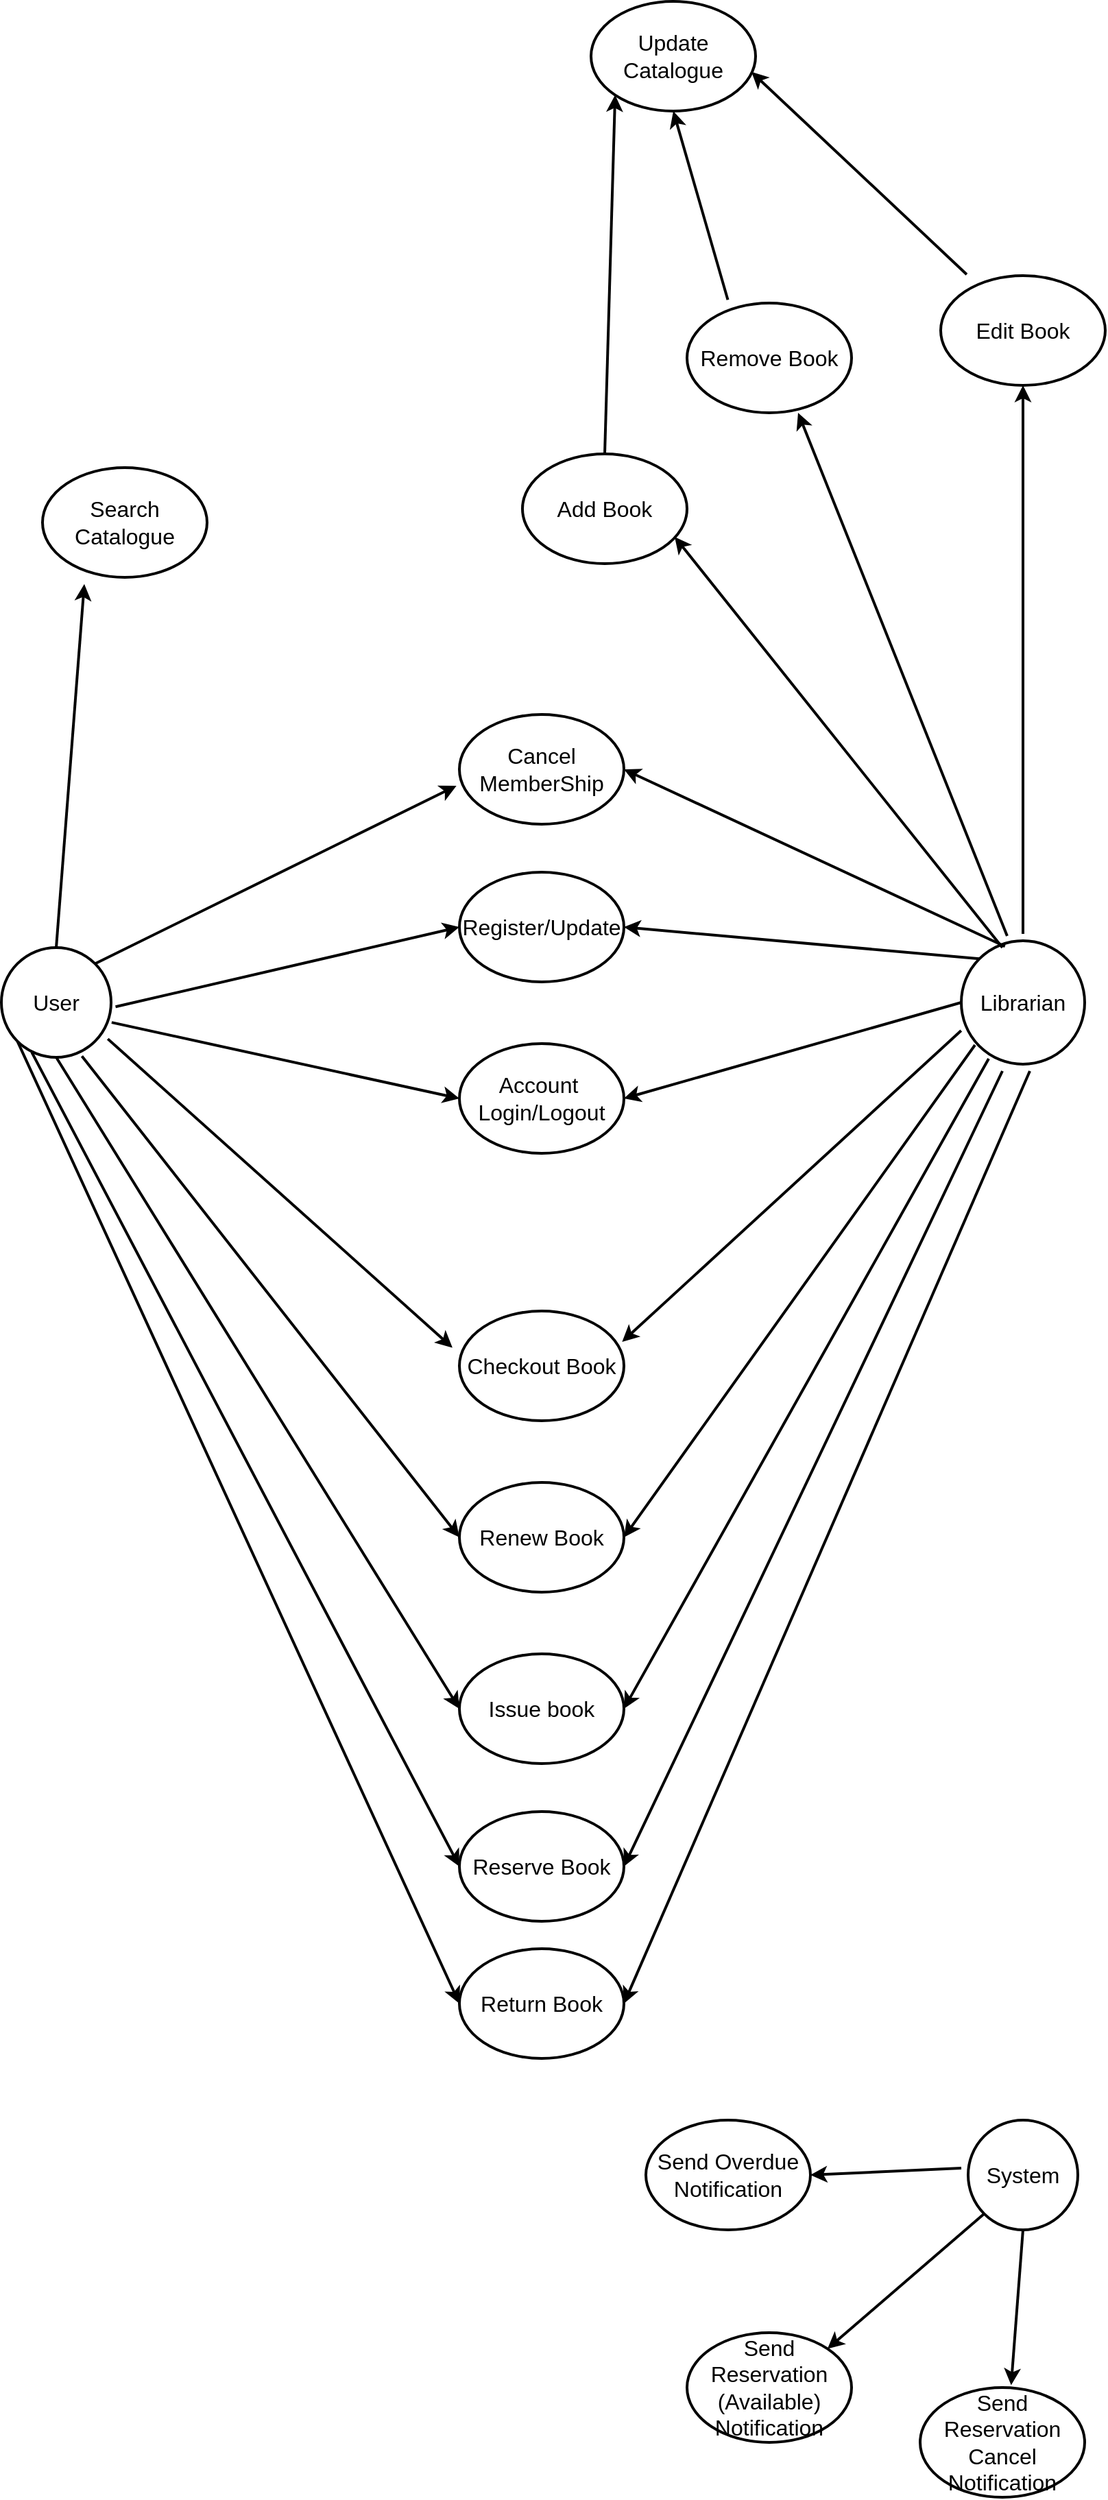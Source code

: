 <mxfile version="24.3.1" type="google">
  <diagram name="Page-1" id="TzD-xTVHUrAz3XAGLA_H">
    <mxGraphModel grid="1" page="1" gridSize="10" guides="0" tooltips="1" connect="1" arrows="1" fold="1" pageScale="1" pageWidth="827" pageHeight="1169" background="#ffffff" math="0" shadow="0">
      <root>
        <mxCell id="0" />
        <mxCell id="1" parent="0" />
        <mxCell id="se88RA9qScvLyj2LVP5e-1" value="" style="ellipse;whiteSpace=wrap;html=1;aspect=fixed;strokeWidth=2;" vertex="1" parent="1">
          <mxGeometry x="20" y="200" width="80" height="80" as="geometry" />
        </mxCell>
        <mxCell id="se88RA9qScvLyj2LVP5e-3" value="" style="ellipse;whiteSpace=wrap;html=1;aspect=fixed;strokeWidth=2;" vertex="1" parent="1">
          <mxGeometry x="720" y="195" width="90" height="90" as="geometry" />
        </mxCell>
        <mxCell id="se88RA9qScvLyj2LVP5e-4" value="" style="ellipse;whiteSpace=wrap;html=1;aspect=fixed;strokeWidth=2;" vertex="1" parent="1">
          <mxGeometry x="725" y="1055" width="80" height="80" as="geometry" />
        </mxCell>
        <mxCell id="se88RA9qScvLyj2LVP5e-5" value="User" style="text;strokeColor=none;align=center;fillColor=none;html=1;verticalAlign=middle;whiteSpace=wrap;rounded=0;fontSize=16;strokeWidth=2;" vertex="1" parent="1">
          <mxGeometry x="30" y="230" width="60" height="20" as="geometry" />
        </mxCell>
        <mxCell id="se88RA9qScvLyj2LVP5e-6" value="System" style="text;strokeColor=none;align=center;fillColor=none;html=1;verticalAlign=middle;whiteSpace=wrap;rounded=0;fontSize=16;strokeWidth=2;" vertex="1" parent="1">
          <mxGeometry x="735" y="1080" width="60" height="30" as="geometry" />
        </mxCell>
        <mxCell id="se88RA9qScvLyj2LVP5e-7" value="Librarian" style="text;strokeColor=none;align=center;fillColor=none;html=1;verticalAlign=middle;whiteSpace=wrap;rounded=0;fontSize=16;strokeWidth=2;" vertex="1" parent="1">
          <mxGeometry x="735" y="225" width="60" height="30" as="geometry" />
        </mxCell>
        <mxCell id="1NPjpik0_ux5bKZSYNR--4" value="Cancel MemberShip" style="ellipse;whiteSpace=wrap;html=1;fontSize=16;strokeWidth=2;" vertex="1" parent="1">
          <mxGeometry x="354" y="30" width="120" height="80" as="geometry" />
        </mxCell>
        <mxCell id="1NPjpik0_ux5bKZSYNR--5" value="Register/Update" style="ellipse;whiteSpace=wrap;html=1;fontSize=16;strokeWidth=2;" vertex="1" parent="1">
          <mxGeometry x="354" y="145" width="120" height="80" as="geometry" />
        </mxCell>
        <mxCell id="1NPjpik0_ux5bKZSYNR--6" value="Account&amp;nbsp;&lt;div style=&quot;font-size: 16px;&quot;&gt;Login/Logout&lt;/div&gt;" style="ellipse;whiteSpace=wrap;html=1;fontSize=16;strokeWidth=2;" vertex="1" parent="1">
          <mxGeometry x="354" y="270" width="120" height="80" as="geometry" />
        </mxCell>
        <mxCell id="1NPjpik0_ux5bKZSYNR--7" value="Renew Book" style="ellipse;whiteSpace=wrap;html=1;fontSize=16;strokeWidth=2;" vertex="1" parent="1">
          <mxGeometry x="354" y="590" width="120" height="80" as="geometry" />
        </mxCell>
        <mxCell id="1NPjpik0_ux5bKZSYNR--8" value="Issue book" style="ellipse;whiteSpace=wrap;html=1;fontSize=16;strokeWidth=2;" vertex="1" parent="1">
          <mxGeometry x="354" y="715" width="120" height="80" as="geometry" />
        </mxCell>
        <mxCell id="1NPjpik0_ux5bKZSYNR--9" value="Checkout Book" style="ellipse;whiteSpace=wrap;html=1;fontSize=16;strokeWidth=2;" vertex="1" parent="1">
          <mxGeometry x="354" y="465" width="120" height="80" as="geometry" />
        </mxCell>
        <mxCell id="1NPjpik0_ux5bKZSYNR--10" value="Return Book" style="ellipse;whiteSpace=wrap;html=1;fontSize=16;strokeWidth=2;" vertex="1" parent="1">
          <mxGeometry x="354" y="930" width="120" height="80" as="geometry" />
        </mxCell>
        <mxCell id="1NPjpik0_ux5bKZSYNR--11" value="Search Catalogue" style="ellipse;whiteSpace=wrap;html=1;fontSize=16;strokeWidth=2;" vertex="1" parent="1">
          <mxGeometry x="50" y="-150" width="120" height="80" as="geometry" />
        </mxCell>
        <mxCell id="1NPjpik0_ux5bKZSYNR--12" value="Reserve Book" style="ellipse;whiteSpace=wrap;html=1;fontSize=16;strokeWidth=2;" vertex="1" parent="1">
          <mxGeometry x="354" y="830" width="120" height="80" as="geometry" />
        </mxCell>
        <mxCell id="1NPjpik0_ux5bKZSYNR--20" value="" style="endArrow=classic;html=1;rounded=0;exitX=1.221;exitY=0.657;exitDx=0;exitDy=0;exitPerimeter=0;entryX=0;entryY=0.5;entryDx=0;entryDy=0;strokeWidth=2;" edge="1" parent="1" source="se88RA9qScvLyj2LVP5e-5" target="1NPjpik0_ux5bKZSYNR--5">
          <mxGeometry width="50" height="50" relative="1" as="geometry">
            <mxPoint x="380" y="420" as="sourcePoint" />
            <mxPoint x="430" y="370" as="targetPoint" />
          </mxGeometry>
        </mxCell>
        <mxCell id="1NPjpik0_ux5bKZSYNR--21" value="" style="endArrow=classic;html=1;rounded=0;exitX=1.174;exitY=1.229;exitDx=0;exitDy=0;exitPerimeter=0;entryX=0;entryY=0.5;entryDx=0;entryDy=0;strokeWidth=2;" edge="1" parent="1" source="se88RA9qScvLyj2LVP5e-5" target="1NPjpik0_ux5bKZSYNR--6">
          <mxGeometry width="50" height="50" relative="1" as="geometry">
            <mxPoint x="390" y="430" as="sourcePoint" />
            <mxPoint x="440" y="380" as="targetPoint" />
          </mxGeometry>
        </mxCell>
        <mxCell id="1NPjpik0_ux5bKZSYNR--22" value="" style="endArrow=classic;html=1;rounded=0;exitX=0.5;exitY=0;exitDx=0;exitDy=0;entryX=0.254;entryY=1.061;entryDx=0;entryDy=0;entryPerimeter=0;strokeWidth=2;" edge="1" parent="1" source="se88RA9qScvLyj2LVP5e-1" target="1NPjpik0_ux5bKZSYNR--11">
          <mxGeometry width="50" height="50" relative="1" as="geometry">
            <mxPoint x="400" y="440" as="sourcePoint" />
            <mxPoint x="450" y="390" as="targetPoint" />
          </mxGeometry>
        </mxCell>
        <mxCell id="1NPjpik0_ux5bKZSYNR--23" value="" style="endArrow=classic;html=1;rounded=0;exitX=1;exitY=0;exitDx=0;exitDy=0;entryX=-0.018;entryY=0.65;entryDx=0;entryDy=0;entryPerimeter=0;strokeWidth=2;" edge="1" parent="1" source="se88RA9qScvLyj2LVP5e-1" target="1NPjpik0_ux5bKZSYNR--4">
          <mxGeometry width="50" height="50" relative="1" as="geometry">
            <mxPoint x="410" y="450" as="sourcePoint" />
            <mxPoint x="460" y="400" as="targetPoint" />
          </mxGeometry>
        </mxCell>
        <mxCell id="1NPjpik0_ux5bKZSYNR--24" value="" style="endArrow=classic;html=1;rounded=0;exitX=0;exitY=0.5;exitDx=0;exitDy=0;entryX=1;entryY=0.5;entryDx=0;entryDy=0;strokeWidth=2;" edge="1" parent="1" source="se88RA9qScvLyj2LVP5e-3" target="1NPjpik0_ux5bKZSYNR--6">
          <mxGeometry width="50" height="50" relative="1" as="geometry">
            <mxPoint x="420" y="460" as="sourcePoint" />
            <mxPoint x="470" y="410" as="targetPoint" />
          </mxGeometry>
        </mxCell>
        <mxCell id="1NPjpik0_ux5bKZSYNR--25" value="" style="endArrow=classic;html=1;rounded=0;exitX=0;exitY=0;exitDx=0;exitDy=0;entryX=1;entryY=0.5;entryDx=0;entryDy=0;strokeWidth=2;" edge="1" parent="1" source="se88RA9qScvLyj2LVP5e-3" target="1NPjpik0_ux5bKZSYNR--5">
          <mxGeometry width="50" height="50" relative="1" as="geometry">
            <mxPoint x="430" y="470" as="sourcePoint" />
            <mxPoint x="480" y="420" as="targetPoint" />
          </mxGeometry>
        </mxCell>
        <mxCell id="1NPjpik0_ux5bKZSYNR--26" value="" style="endArrow=classic;html=1;rounded=0;exitX=0.354;exitY=0.046;exitDx=0;exitDy=0;exitPerimeter=0;entryX=1;entryY=0.5;entryDx=0;entryDy=0;strokeWidth=2;" edge="1" parent="1" source="se88RA9qScvLyj2LVP5e-3" target="1NPjpik0_ux5bKZSYNR--4">
          <mxGeometry width="50" height="50" relative="1" as="geometry">
            <mxPoint x="440" y="480" as="sourcePoint" />
            <mxPoint x="490" y="430" as="targetPoint" />
          </mxGeometry>
        </mxCell>
        <mxCell id="1NPjpik0_ux5bKZSYNR--27" value="" style="endArrow=classic;html=1;rounded=0;exitX=0.97;exitY=0.832;exitDx=0;exitDy=0;exitPerimeter=0;entryX=-0.042;entryY=0.334;entryDx=0;entryDy=0;entryPerimeter=0;strokeWidth=2;" edge="1" parent="1" source="se88RA9qScvLyj2LVP5e-1" target="1NPjpik0_ux5bKZSYNR--9">
          <mxGeometry width="50" height="50" relative="1" as="geometry">
            <mxPoint x="450" y="490" as="sourcePoint" />
            <mxPoint x="500" y="440" as="targetPoint" />
          </mxGeometry>
        </mxCell>
        <mxCell id="1NPjpik0_ux5bKZSYNR--28" value="" style="endArrow=classic;html=1;rounded=0;exitX=0.734;exitY=0.989;exitDx=0;exitDy=0;exitPerimeter=0;entryX=0;entryY=0.5;entryDx=0;entryDy=0;strokeWidth=2;" edge="1" parent="1" source="se88RA9qScvLyj2LVP5e-1" target="1NPjpik0_ux5bKZSYNR--7">
          <mxGeometry width="50" height="50" relative="1" as="geometry">
            <mxPoint x="460" y="500" as="sourcePoint" />
            <mxPoint x="510" y="450" as="targetPoint" />
          </mxGeometry>
        </mxCell>
        <mxCell id="1NPjpik0_ux5bKZSYNR--29" value="" style="endArrow=classic;html=1;rounded=0;exitX=0.5;exitY=1;exitDx=0;exitDy=0;entryX=0;entryY=0.5;entryDx=0;entryDy=0;strokeWidth=2;" edge="1" parent="1" source="se88RA9qScvLyj2LVP5e-1" target="1NPjpik0_ux5bKZSYNR--8">
          <mxGeometry width="50" height="50" relative="1" as="geometry">
            <mxPoint x="470" y="510" as="sourcePoint" />
            <mxPoint x="520" y="460" as="targetPoint" />
          </mxGeometry>
        </mxCell>
        <mxCell id="1NPjpik0_ux5bKZSYNR--30" value="" style="endArrow=classic;html=1;rounded=0;exitX=0.277;exitY=0.954;exitDx=0;exitDy=0;exitPerimeter=0;entryX=0;entryY=0.5;entryDx=0;entryDy=0;strokeWidth=2;" edge="1" parent="1" source="se88RA9qScvLyj2LVP5e-1" target="1NPjpik0_ux5bKZSYNR--12">
          <mxGeometry width="50" height="50" relative="1" as="geometry">
            <mxPoint x="480" y="520" as="sourcePoint" />
            <mxPoint x="210" y="710" as="targetPoint" />
          </mxGeometry>
        </mxCell>
        <mxCell id="1NPjpik0_ux5bKZSYNR--31" value="" style="endArrow=classic;html=1;rounded=0;exitX=0;exitY=1;exitDx=0;exitDy=0;entryX=0;entryY=0.5;entryDx=0;entryDy=0;strokeWidth=2;" edge="1" parent="1" source="se88RA9qScvLyj2LVP5e-1" target="1NPjpik0_ux5bKZSYNR--10">
          <mxGeometry width="50" height="50" relative="1" as="geometry">
            <mxPoint x="490" y="530" as="sourcePoint" />
            <mxPoint x="540" y="480" as="targetPoint" />
          </mxGeometry>
        </mxCell>
        <mxCell id="1NPjpik0_ux5bKZSYNR--33" value="" style="endArrow=classic;html=1;rounded=0;exitX=-0.001;exitY=0.728;exitDx=0;exitDy=0;exitPerimeter=0;entryX=0.989;entryY=0.281;entryDx=0;entryDy=0;entryPerimeter=0;strokeWidth=2;" edge="1" parent="1" source="se88RA9qScvLyj2LVP5e-3" target="1NPjpik0_ux5bKZSYNR--9">
          <mxGeometry width="50" height="50" relative="1" as="geometry">
            <mxPoint x="490" y="660" as="sourcePoint" />
            <mxPoint x="540" y="610" as="targetPoint" />
          </mxGeometry>
        </mxCell>
        <mxCell id="1NPjpik0_ux5bKZSYNR--34" value="" style="endArrow=classic;html=1;rounded=0;exitX=-0.001;exitY=0.728;exitDx=0;exitDy=0;exitPerimeter=0;entryX=1;entryY=0.5;entryDx=0;entryDy=0;strokeWidth=2;" edge="1" parent="1" target="1NPjpik0_ux5bKZSYNR--7">
          <mxGeometry width="50" height="50" relative="1" as="geometry">
            <mxPoint x="730" y="271" as="sourcePoint" />
            <mxPoint x="483" y="497" as="targetPoint" />
          </mxGeometry>
        </mxCell>
        <mxCell id="1NPjpik0_ux5bKZSYNR--35" value="" style="endArrow=classic;html=1;rounded=0;exitX=-0.001;exitY=0.728;exitDx=0;exitDy=0;exitPerimeter=0;entryX=1;entryY=0.5;entryDx=0;entryDy=0;strokeWidth=2;" edge="1" parent="1" target="1NPjpik0_ux5bKZSYNR--8">
          <mxGeometry width="50" height="50" relative="1" as="geometry">
            <mxPoint x="740" y="281" as="sourcePoint" />
            <mxPoint x="484" y="640" as="targetPoint" />
          </mxGeometry>
        </mxCell>
        <mxCell id="1NPjpik0_ux5bKZSYNR--36" value="" style="endArrow=classic;html=1;rounded=0;entryX=1;entryY=0.5;entryDx=0;entryDy=0;strokeWidth=2;" edge="1" parent="1" target="1NPjpik0_ux5bKZSYNR--12">
          <mxGeometry width="50" height="50" relative="1" as="geometry">
            <mxPoint x="750" y="290" as="sourcePoint" />
            <mxPoint x="484" y="765" as="targetPoint" />
          </mxGeometry>
        </mxCell>
        <mxCell id="1NPjpik0_ux5bKZSYNR--37" value="" style="endArrow=classic;html=1;rounded=0;entryX=1;entryY=0.5;entryDx=0;entryDy=0;strokeWidth=2;" edge="1" parent="1" target="1NPjpik0_ux5bKZSYNR--10">
          <mxGeometry width="50" height="50" relative="1" as="geometry">
            <mxPoint x="770" y="290" as="sourcePoint" />
            <mxPoint x="484" y="880" as="targetPoint" />
          </mxGeometry>
        </mxCell>
        <mxCell id="1NPjpik0_ux5bKZSYNR--39" value="Send Overdue Notification" style="ellipse;whiteSpace=wrap;html=1;fontSize=16;strokeWidth=2;" vertex="1" parent="1">
          <mxGeometry x="490" y="1055" width="120" height="80" as="geometry" />
        </mxCell>
        <mxCell id="1NPjpik0_ux5bKZSYNR--40" value="Send Reservation Cancel Notification" style="ellipse;whiteSpace=wrap;html=1;fontSize=16;strokeWidth=2;" vertex="1" parent="1">
          <mxGeometry x="690" y="1250" width="120" height="80" as="geometry" />
        </mxCell>
        <mxCell id="1NPjpik0_ux5bKZSYNR--41" value="Send Reservation (Available) Notification" style="ellipse;whiteSpace=wrap;html=1;fontSize=16;strokeWidth=2;" vertex="1" parent="1">
          <mxGeometry x="520" y="1210" width="120" height="80" as="geometry" />
        </mxCell>
        <mxCell id="1NPjpik0_ux5bKZSYNR--43" value="" style="endArrow=classic;html=1;rounded=0;exitX=-0.25;exitY=0.333;exitDx=0;exitDy=0;exitPerimeter=0;strokeWidth=2;" edge="1" parent="1" source="se88RA9qScvLyj2LVP5e-6">
          <mxGeometry width="50" height="50" relative="1" as="geometry">
            <mxPoint x="230" y="1150" as="sourcePoint" />
            <mxPoint x="610" y="1095" as="targetPoint" />
          </mxGeometry>
        </mxCell>
        <mxCell id="1NPjpik0_ux5bKZSYNR--44" value="" style="endArrow=classic;html=1;rounded=0;exitX=0;exitY=1;exitDx=0;exitDy=0;entryX=1;entryY=0;entryDx=0;entryDy=0;strokeWidth=2;" edge="1" parent="1" source="se88RA9qScvLyj2LVP5e-4" target="1NPjpik0_ux5bKZSYNR--41">
          <mxGeometry width="50" height="50" relative="1" as="geometry">
            <mxPoint x="730" y="1100" as="sourcePoint" />
            <mxPoint x="620" y="1105" as="targetPoint" />
          </mxGeometry>
        </mxCell>
        <mxCell id="1NPjpik0_ux5bKZSYNR--45" value="" style="endArrow=classic;html=1;rounded=0;exitX=0.5;exitY=1;exitDx=0;exitDy=0;entryX=0.553;entryY=-0.022;entryDx=0;entryDy=0;entryPerimeter=0;strokeWidth=2;" edge="1" parent="1" source="se88RA9qScvLyj2LVP5e-4" target="1NPjpik0_ux5bKZSYNR--40">
          <mxGeometry width="50" height="50" relative="1" as="geometry">
            <mxPoint x="740" y="1110" as="sourcePoint" />
            <mxPoint x="632" y="1232" as="targetPoint" />
          </mxGeometry>
        </mxCell>
        <mxCell id="1NPjpik0_ux5bKZSYNR--46" value="Edit Book" style="ellipse;whiteSpace=wrap;html=1;fontSize=16;strokeWidth=2;" vertex="1" parent="1">
          <mxGeometry x="705" y="-290" width="120" height="80" as="geometry" />
        </mxCell>
        <mxCell id="1NPjpik0_ux5bKZSYNR--47" value="Remove Book" style="ellipse;whiteSpace=wrap;html=1;fontSize=16;strokeWidth=2;" vertex="1" parent="1">
          <mxGeometry x="520" y="-270" width="120" height="80" as="geometry" />
        </mxCell>
        <mxCell id="1NPjpik0_ux5bKZSYNR--48" value="Add Book" style="ellipse;whiteSpace=wrap;html=1;fontSize=16;strokeWidth=2;" vertex="1" parent="1">
          <mxGeometry x="400" y="-160" width="120" height="80" as="geometry" />
        </mxCell>
        <mxCell id="1NPjpik0_ux5bKZSYNR--49" value="" style="endArrow=classic;html=1;rounded=0;entryX=0.5;entryY=1;entryDx=0;entryDy=0;strokeWidth=2;" edge="1" parent="1" target="1NPjpik0_ux5bKZSYNR--46">
          <mxGeometry width="50" height="50" relative="1" as="geometry">
            <mxPoint x="765" y="190" as="sourcePoint" />
            <mxPoint x="484" y="80" as="targetPoint" />
          </mxGeometry>
        </mxCell>
        <mxCell id="1NPjpik0_ux5bKZSYNR--50" value="" style="endArrow=classic;html=1;rounded=0;entryX=0.675;entryY=1;entryDx=0;entryDy=0;entryPerimeter=0;exitX=0.372;exitY=-0.039;exitDx=0;exitDy=0;exitPerimeter=0;strokeWidth=2;" edge="1" parent="1" source="se88RA9qScvLyj2LVP5e-3" target="1NPjpik0_ux5bKZSYNR--47">
          <mxGeometry width="50" height="50" relative="1" as="geometry">
            <mxPoint x="775" y="200" as="sourcePoint" />
            <mxPoint x="775" y="-200" as="targetPoint" />
          </mxGeometry>
        </mxCell>
        <mxCell id="1NPjpik0_ux5bKZSYNR--51" value="" style="endArrow=classic;html=1;rounded=0;entryX=0.925;entryY=0.756;entryDx=0;entryDy=0;entryPerimeter=0;strokeWidth=2;" edge="1" parent="1" target="1NPjpik0_ux5bKZSYNR--48">
          <mxGeometry width="50" height="50" relative="1" as="geometry">
            <mxPoint x="750" y="200" as="sourcePoint" />
            <mxPoint x="611" y="-180" as="targetPoint" />
          </mxGeometry>
        </mxCell>
        <mxCell id="1NPjpik0_ux5bKZSYNR--52" value="Update Catalogue" style="ellipse;whiteSpace=wrap;html=1;fontSize=16;strokeWidth=2;" vertex="1" parent="1">
          <mxGeometry x="450" y="-490" width="120" height="80" as="geometry" />
        </mxCell>
        <mxCell id="1NPjpik0_ux5bKZSYNR--53" value="" style="endArrow=classic;html=1;rounded=0;entryX=0;entryY=1;entryDx=0;entryDy=0;exitX=0.5;exitY=0;exitDx=0;exitDy=0;strokeWidth=2;" edge="1" parent="1" source="1NPjpik0_ux5bKZSYNR--48" target="1NPjpik0_ux5bKZSYNR--52">
          <mxGeometry width="50" height="50" relative="1" as="geometry">
            <mxPoint x="330" y="-280" as="sourcePoint" />
            <mxPoint x="380" y="-330" as="targetPoint" />
          </mxGeometry>
        </mxCell>
        <mxCell id="1NPjpik0_ux5bKZSYNR--54" value="" style="endArrow=classic;html=1;rounded=0;entryX=0.5;entryY=1;entryDx=0;entryDy=0;exitX=0.248;exitY=-0.03;exitDx=0;exitDy=0;exitPerimeter=0;strokeWidth=2;" edge="1" parent="1" source="1NPjpik0_ux5bKZSYNR--47" target="1NPjpik0_ux5bKZSYNR--52">
          <mxGeometry width="50" height="50" relative="1" as="geometry">
            <mxPoint x="340" y="-270" as="sourcePoint" />
            <mxPoint x="478" y="-412" as="targetPoint" />
          </mxGeometry>
        </mxCell>
        <mxCell id="1NPjpik0_ux5bKZSYNR--55" value="" style="endArrow=classic;html=1;rounded=0;entryX=0.975;entryY=0.643;entryDx=0;entryDy=0;exitX=0.158;exitY=-0.011;exitDx=0;exitDy=0;exitPerimeter=0;entryPerimeter=0;strokeWidth=2;" edge="1" parent="1" source="1NPjpik0_ux5bKZSYNR--46" target="1NPjpik0_ux5bKZSYNR--52">
          <mxGeometry width="50" height="50" relative="1" as="geometry">
            <mxPoint x="560" y="-262" as="sourcePoint" />
            <mxPoint x="520" y="-400" as="targetPoint" />
          </mxGeometry>
        </mxCell>
      </root>
    </mxGraphModel>
  </diagram>
</mxfile>
